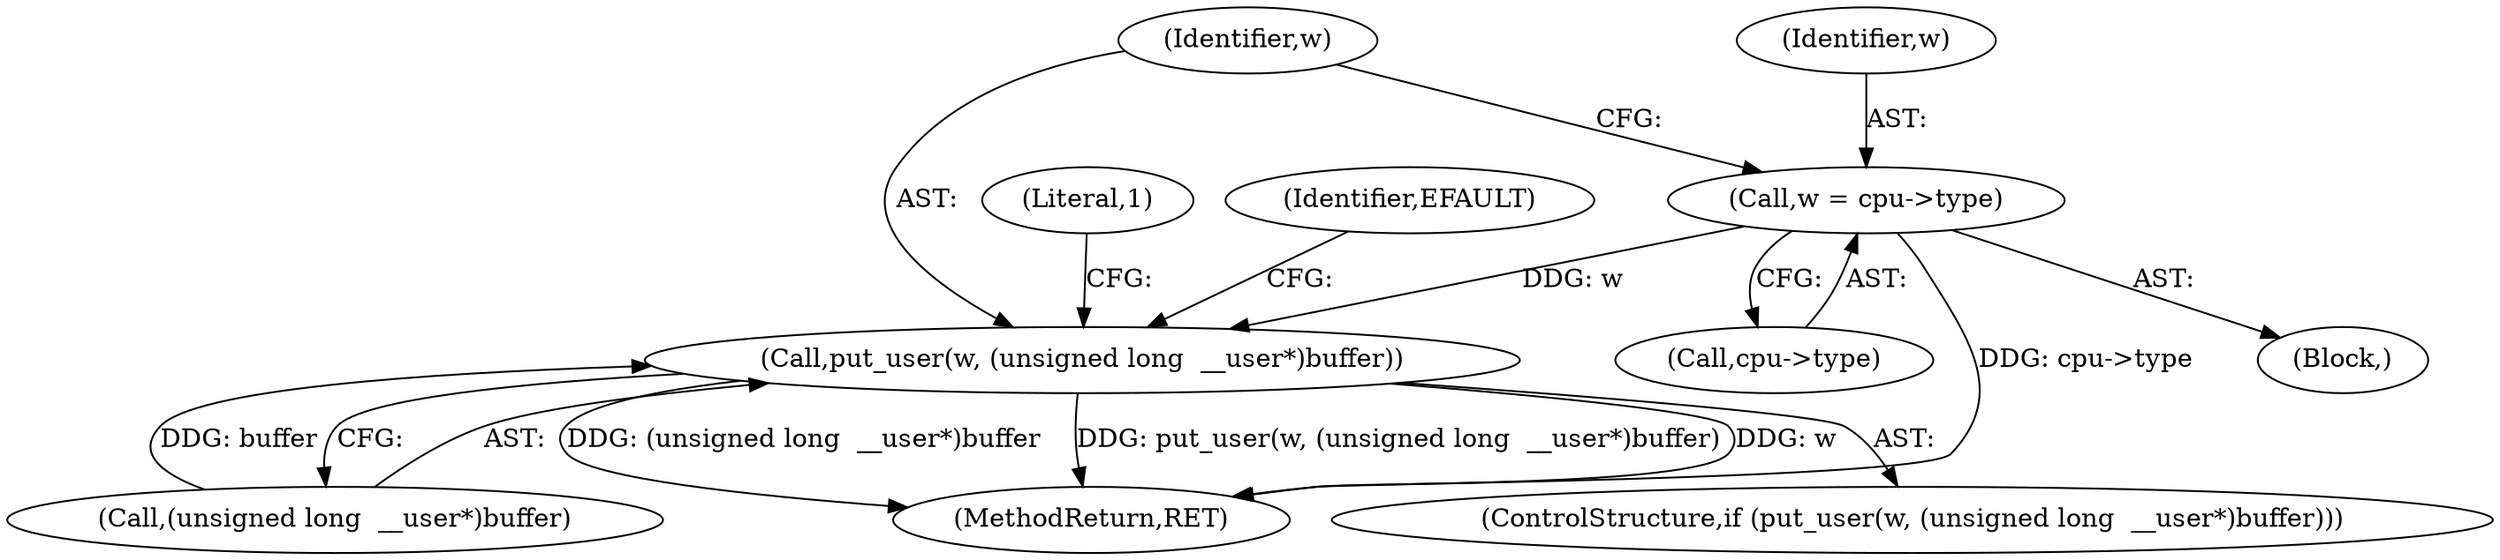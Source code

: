 digraph "0_linux_21c5977a836e399fc710ff2c5367845ed5c2527f_2@pointer" {
"1000196" [label="(Call,w = cpu->type)"];
"1000202" [label="(Call,put_user(w, (unsigned long  __user*)buffer))"];
"1000203" [label="(Identifier,w)"];
"1000204" [label="(Call,(unsigned long  __user*)buffer)"];
"1000211" [label="(Literal,1)"];
"1000120" [label="(Block,)"];
"1000198" [label="(Call,cpu->type)"];
"1000197" [label="(Identifier,w)"];
"1000239" [label="(MethodReturn,RET)"];
"1000201" [label="(ControlStructure,if (put_user(w, (unsigned long  __user*)buffer)))"];
"1000209" [label="(Identifier,EFAULT)"];
"1000202" [label="(Call,put_user(w, (unsigned long  __user*)buffer))"];
"1000196" [label="(Call,w = cpu->type)"];
"1000196" -> "1000120"  [label="AST: "];
"1000196" -> "1000198"  [label="CFG: "];
"1000197" -> "1000196"  [label="AST: "];
"1000198" -> "1000196"  [label="AST: "];
"1000203" -> "1000196"  [label="CFG: "];
"1000196" -> "1000239"  [label="DDG: cpu->type"];
"1000196" -> "1000202"  [label="DDG: w"];
"1000202" -> "1000201"  [label="AST: "];
"1000202" -> "1000204"  [label="CFG: "];
"1000203" -> "1000202"  [label="AST: "];
"1000204" -> "1000202"  [label="AST: "];
"1000209" -> "1000202"  [label="CFG: "];
"1000211" -> "1000202"  [label="CFG: "];
"1000202" -> "1000239"  [label="DDG: w"];
"1000202" -> "1000239"  [label="DDG: (unsigned long  __user*)buffer"];
"1000202" -> "1000239"  [label="DDG: put_user(w, (unsigned long  __user*)buffer)"];
"1000204" -> "1000202"  [label="DDG: buffer"];
}
